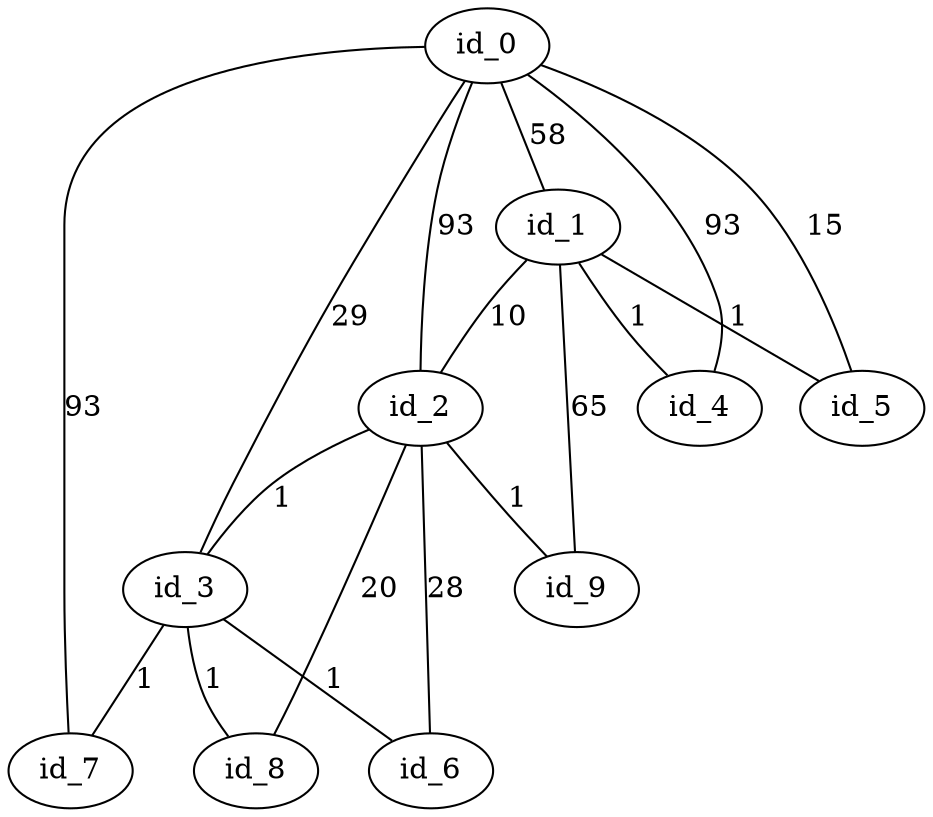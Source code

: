 graph GR{
id_0;
id_1;
id_2;
id_3;
id_4;
id_5;
id_6;
id_7;
id_8;
id_9;
id_0--id_1[label=58];
id_0--id_2[label=93];
id_1--id_2[label=10];
id_0--id_3[label=29];
id_2--id_3[label=1];
id_0--id_4[label=93];
id_1--id_4[label=1];
id_0--id_5[label=15];
id_1--id_5[label=1];
id_2--id_6[label=28];
id_3--id_6[label=1];
id_0--id_7[label=93];
id_3--id_7[label=1];
id_2--id_8[label=20];
id_3--id_8[label=1];
id_1--id_9[label=65];
id_2--id_9[label=1];
}